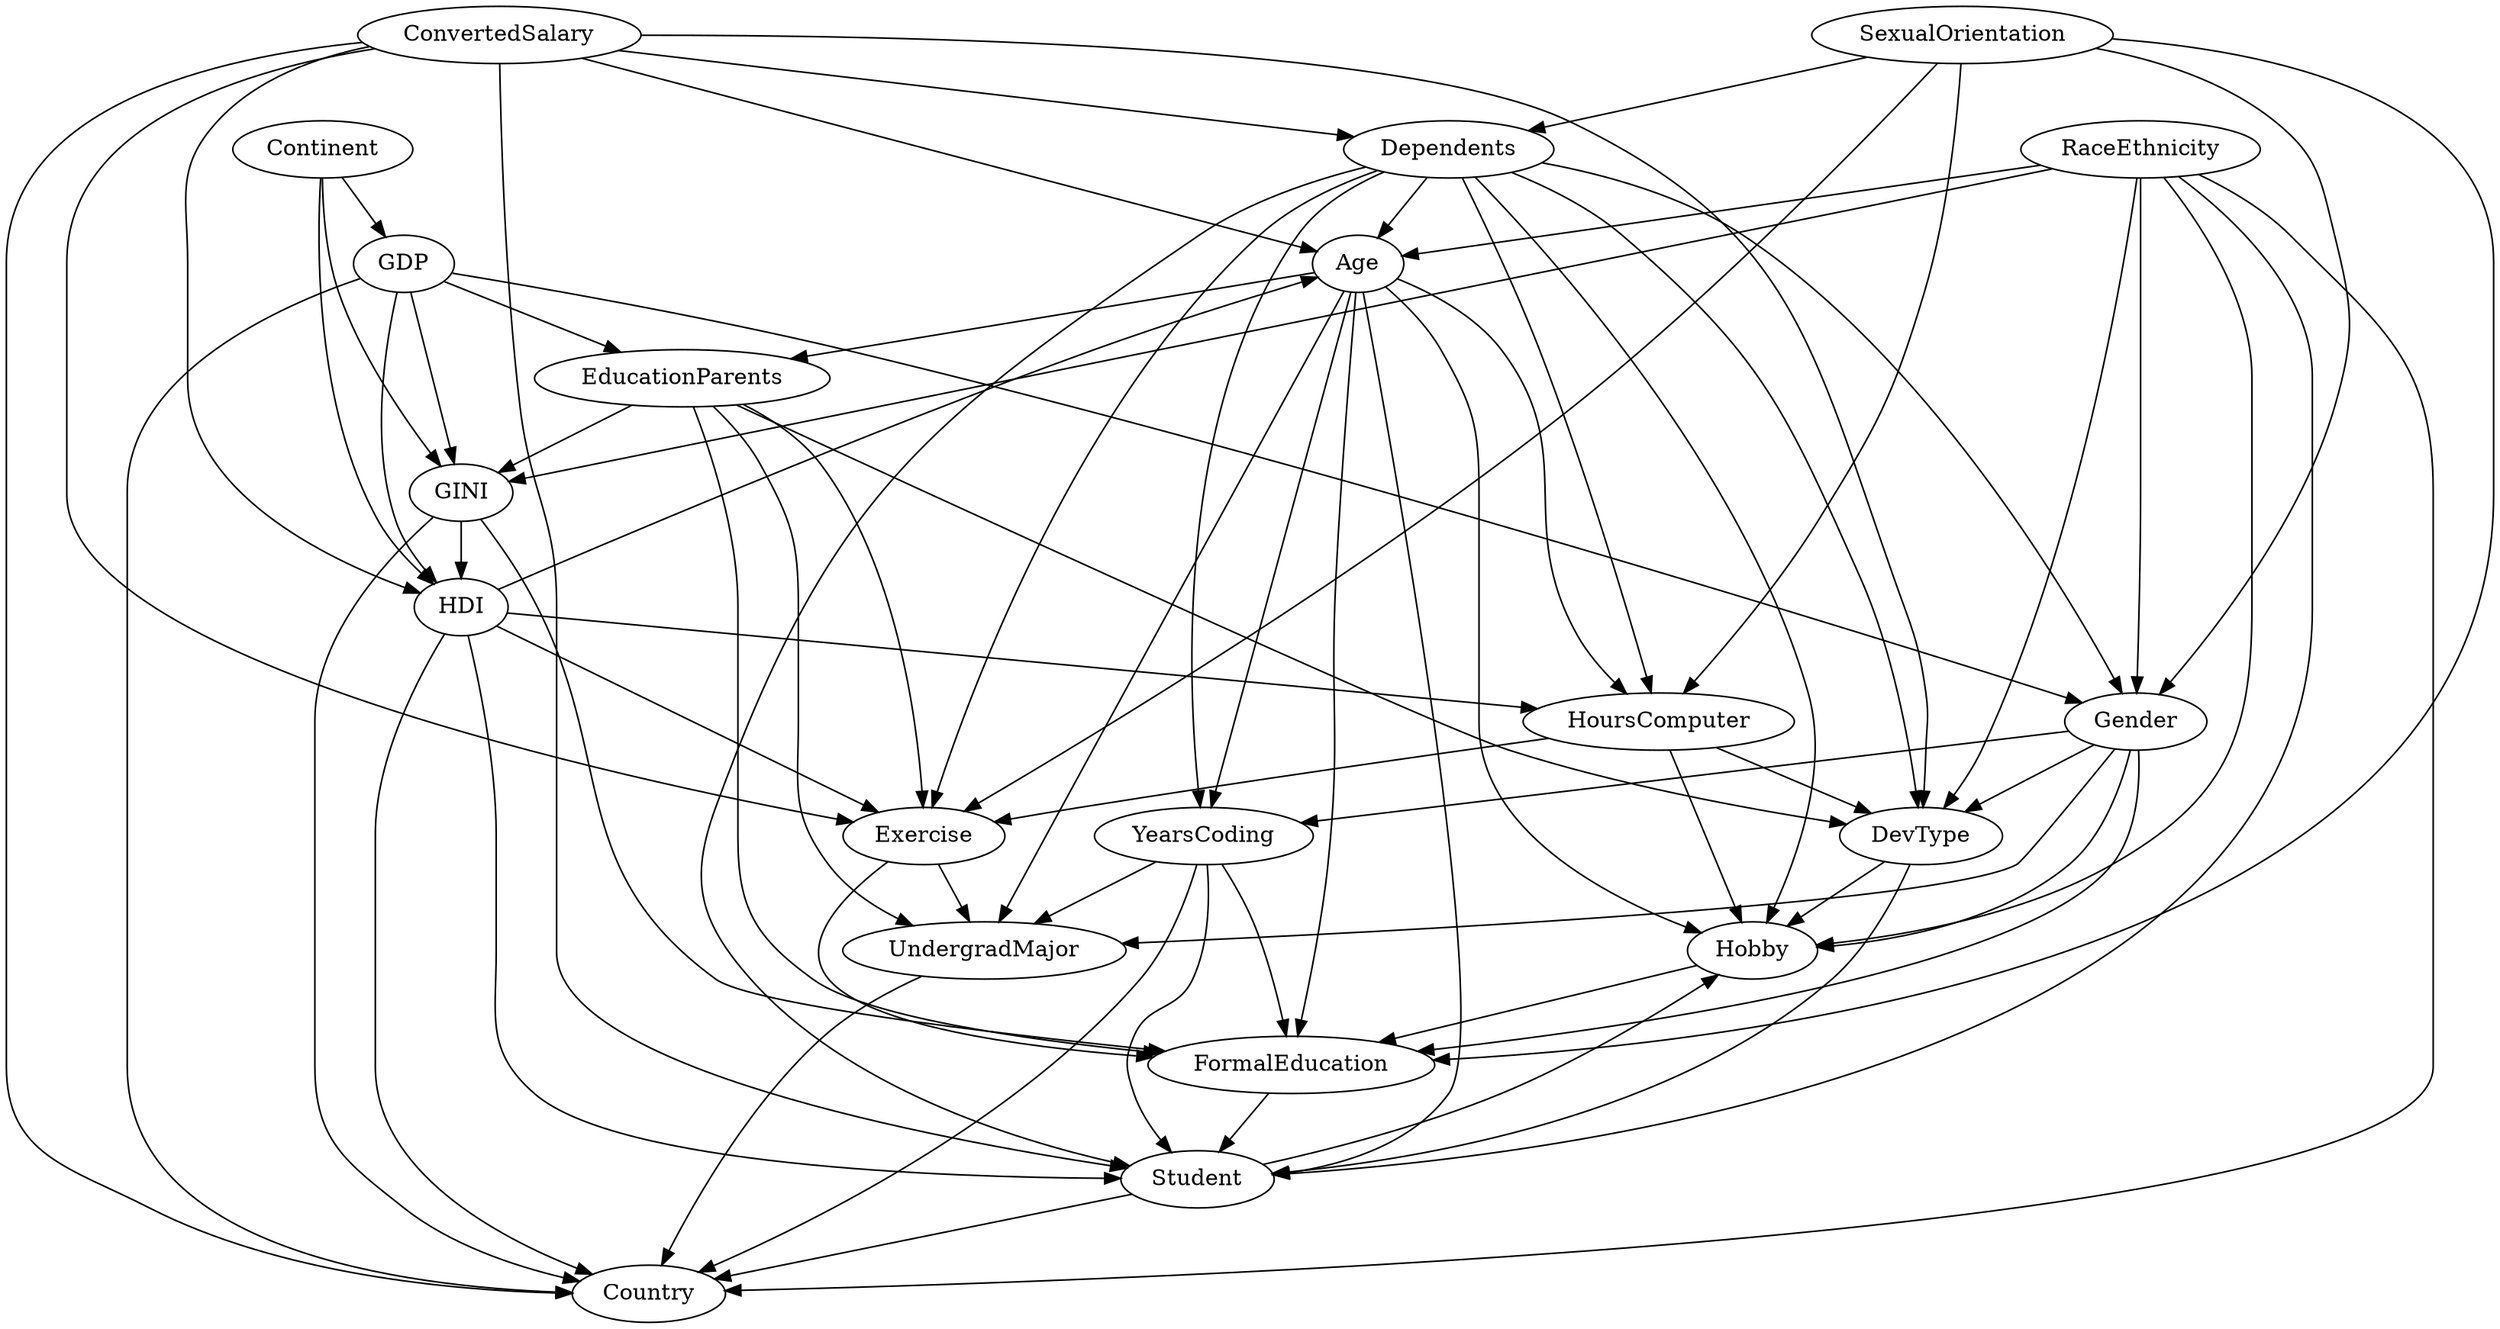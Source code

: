 strict digraph "" {
	graph [bb="0,0,0,0"];
	node [label="\N"];
	Hobby -> FormalEducation;
	Student -> Hobby;
	Student -> Country;
	FormalEducation -> Student;
	UndergradMajor -> Country;
	DevType -> Hobby;
	DevType -> Student;
	YearsCoding -> Country;
	YearsCoding -> Student;
	YearsCoding -> FormalEducation;
	YearsCoding -> UndergradMajor;
	HoursComputer -> Hobby;
	HoursComputer -> DevType;
	HoursComputer -> Exercise;
	Exercise -> FormalEducation;
	Exercise -> UndergradMajor;
	Gender -> Hobby;
	Gender -> FormalEducation;
	Gender -> UndergradMajor;
	Gender -> DevType;
	Gender -> YearsCoding;
	SexualOrientation -> FormalEducation;
	SexualOrientation -> HoursComputer;
	SexualOrientation -> Exercise;
	SexualOrientation -> Gender;
	SexualOrientation -> Dependents;
	EducationParents -> FormalEducation;
	EducationParents -> UndergradMajor;
	EducationParents -> DevType;
	EducationParents -> Exercise;
	EducationParents -> GINI;
	RaceEthnicity -> Hobby;
	RaceEthnicity -> Country;
	RaceEthnicity -> Student;
	RaceEthnicity -> DevType;
	RaceEthnicity -> Gender;
	RaceEthnicity -> Age;
	RaceEthnicity -> GINI;
	Dependents -> Hobby;
	Dependents -> Student;
	Dependents -> DevType;
	Dependents -> YearsCoding;
	Dependents -> HoursComputer;
	Dependents -> Exercise;
	Dependents -> Gender;
	Dependents -> Age;
	Continent -> HDI;
	Continent -> GDP;
	Continent -> GINI;
	Age -> Hobby;
	Age -> Student;
	Age -> FormalEducation;
	Age -> UndergradMajor;
	Age -> YearsCoding;
	Age -> HoursComputer;
	Age -> EducationParents;
	ConvertedSalary -> Country;
	ConvertedSalary -> Student;
	ConvertedSalary -> DevType;
	ConvertedSalary -> Exercise;
	ConvertedSalary -> Dependents;
	ConvertedSalary -> Age;
	ConvertedSalary -> HDI;
	HDI -> Country;
	HDI -> Student;
	HDI -> HoursComputer;
	HDI -> Exercise;
	HDI -> Age;
	GDP -> Country;
	GDP -> Gender;
	GDP -> EducationParents;
	GDP -> HDI;
	GDP -> GINI;
	GINI -> Country;
	GINI -> FormalEducation;
	GINI -> HDI;
}

